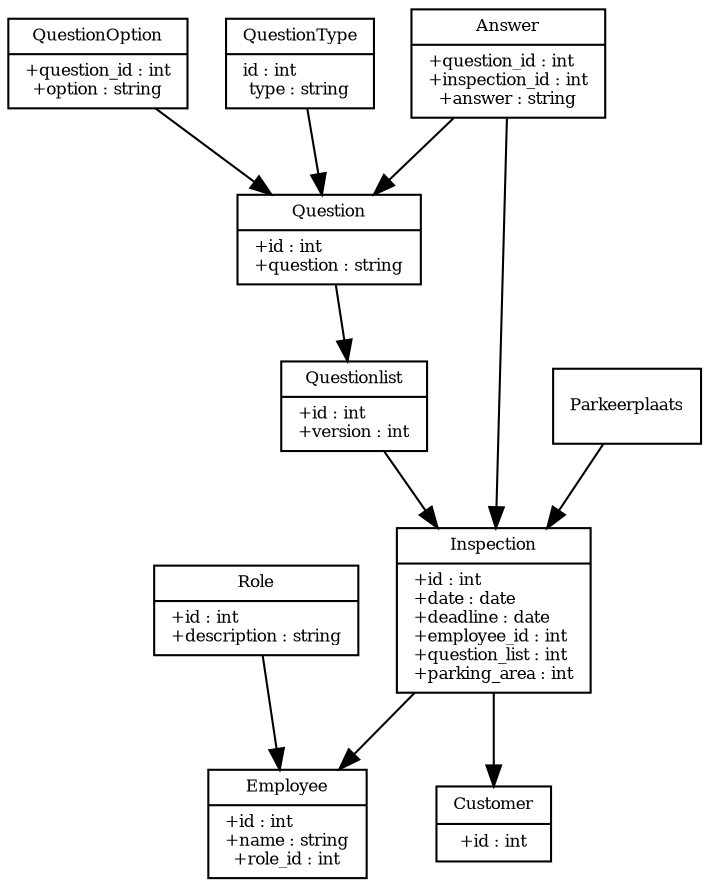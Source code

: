 digraph G {
	overlap = false

	node [
		fontsize = 8
		shape = record
	]

	"customer" [ label = "{Customer|+id : int}" ]
	"employee" [ label = "{Employee|+id : int\l+name : string\l+role_id : int}" ]
	"role" [ label = "{Role|+id : int\l+description : string}" ]
	"inspection" [ label = "{Inspection|+id : int\l+date : date\l+deadline : date\l+employee_id : int\l+question_list : int\l+parking_area : int}" ]
	"questionlist" [ label = "{Questionlist|+id : int\l+version : int}" ]
	"question" [ label = "{Question|+id : int\l+question : string}" ]
	"question_option" [ label = "{QuestionOption|+question_id : int\l+option : string}" ]
	"answer" [ label = "{Answer|+question_id : int\l+inspection_id : int\l+answer : string}" ]
	"parking_area" [ label = "{Parkeerplaats}" ]
	"questiontype" [ label = "{QuestionType|id : int\ltype : string}" ]

	questiontype -> question
	parking_area -> inspection
	role -> employee
	inspection -> employee
	inspection -> customer
	answer -> inspection
	questionlist -> inspection
	question -> questionlist
	answer -> question
	question_option -> question
}

